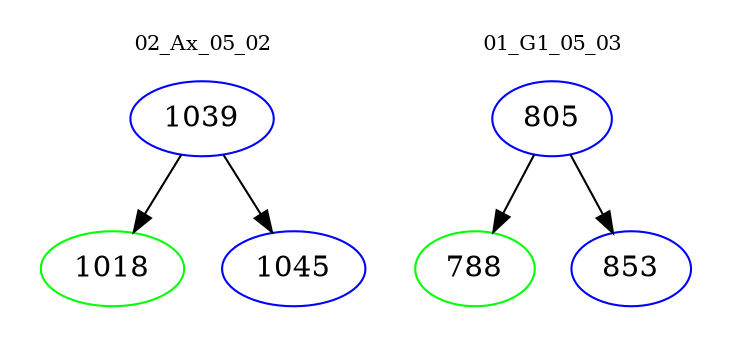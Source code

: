 digraph{
subgraph cluster_0 {
color = white
label = "02_Ax_05_02";
fontsize=10;
T0_1039 [label="1039", color="blue"]
T0_1039 -> T0_1018 [color="black"]
T0_1018 [label="1018", color="green"]
T0_1039 -> T0_1045 [color="black"]
T0_1045 [label="1045", color="blue"]
}
subgraph cluster_1 {
color = white
label = "01_G1_05_03";
fontsize=10;
T1_805 [label="805", color="blue"]
T1_805 -> T1_788 [color="black"]
T1_788 [label="788", color="green"]
T1_805 -> T1_853 [color="black"]
T1_853 [label="853", color="blue"]
}
}
